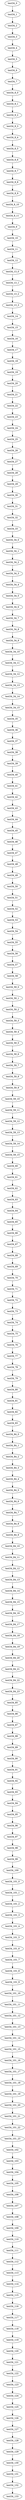 digraph G {
test34_0->test34_1;
test34_1->test34_2;
test34_2->test34_3;
test34_3->test34_4;
test34_4->test34_5;
test34_5->test34_6;
test34_6->test34_7;
test34_7->test34_8_0;
test34_8_0->test34_8_1;
test34_8_1->test34_8_2;
test34_8_2->test34_8_3;
test34_8_3->test34_8_4;
test34_8_4->test34_8_5;
test34_8_5->test34_8_6;
test34_8_6->test34_8_7;
test34_8_7->test34_8_8;
test34_8_8->test34_8_9;
test34_8_9->test34_8_10;
test34_8_10->test34_8_11;
test34_8_11->test34_9;
test34_9->test34_10;
test34_10->test34_11;
test34_11->test34_12;
test34_12->test34_13_0;
test34_13_0->test34_13_1;
test34_13_1->test34_13_2;
test34_13_2->test34_13_3;
test34_13_3->test34_14;
test34_14->test34_15;
test34_15->test34_16;
test34_16->test34_17;
test34_17->test34_18;
test34_18->test34_19;
test34_19->test34_20;
test34_20->test34_21;
test34_21->test34_22;
test34_22->test34_23;
test34_23->test34_24;
test34_24->test34_25;
test34_25->test34_26;
test34_26->test34_27;
test34_27->test34_28;
test34_28->test34_29;
test34_29->test34_30;
test34_30->test34_31;
test34_31->test34_32;
test34_32->test34_33;
test34_33->test34_34_0;
test34_34_0->test34_34_1;
test34_34_1->test34_34_2;
test34_34_2->test34_34_3;
test34_34_3->test34_34_4;
test34_34_4->test34_34_5;
test34_34_5->test34_34_6;
test34_34_6->test34_34_7;
test34_34_7->test34_34_8;
test34_34_8->test34_34_9;
test34_34_9->test34_34_10;
test34_34_10->test34_34_11;
test34_34_11->test34_34_12;
test34_34_12->test34_34_13;
test34_34_13->test34_34_14;
test34_34_14->test34_34_15;
test34_34_15->test34_35;
test34_35->test34_36;
test34_36->test34_37;
test34_37->test34_38;
test34_38->test34_39;
test34_39->test34_40;
test34_40->test34_41;
test34_41->test34_42;
test34_42->test34_43;
test34_43->test34_44;
test34_44->test34_45;
test34_45->test34_46;
test34_46->test34_47;
test34_47->test34_48;
test34_48->test34_49;
test34_49->test34_50;
test34_50->test34_51;
test34_51->test34_52;
test34_52->test34_53;
test34_53->test34_54;
test34_54->test34_55;
test34_55->test34_56;
test34_56->test34_57;
test34_57->test34_58;
test34_58->test34_59_0;
test34_59_0->test34_59_1;
test34_59_1->test34_59_2;
test34_59_2->test34_59_3;
test34_59_3->test34_59_4;
test34_59_4->test34_59_5;
test34_59_5->test34_59_6;
test34_59_6->test34_59_7;
test34_59_7->test34_59_8;
test34_59_8->test34_59_9;
test34_59_9->test34_59_10;
test34_59_10->test34_59_11;
test34_59_11->test34_59_12;
test34_59_12->test34_59_13;
test34_59_13->test34_59_14;
test34_59_14->test34_59_15;
test34_59_15->test34_60;
test34_60->test34_61;
test34_61->test34_62;
test34_62->test34_63;
test34_63->test34_64;
test34_64->test34_65;
test34_65->test34_66;
test34_66->test34_67;
test34_67->test34_68;
test34_68->test34_69;
test34_69->test34_70;
test34_70->test34_71;
test34_71->test34_72;
test34_72->test34_73;
test34_73->test34_74;
test34_74->test34_75;
test34_75->test34_76;
test34_76->test34_77;
test34_77->test34_78;
test34_78->test34_79;
test34_79->test34_80;
test34_80->test34_81;
test34_81->test34_82;
test34_82->test34_83;
test34_83->test34_84_0;
test34_84_0->test34_84_1;
test34_84_1->test34_84_2;
test34_84_2->test34_84_3;
test34_84_3->test34_84_4;
test34_84_4->test34_84_5;
test34_84_5->test34_84_6;
test34_84_6->test34_84_7;
test34_84_7->test34_84_8;
test34_84_8->test34_84_9;
test34_84_9->test34_84_10;
test34_84_10->test34_84_11;
test34_84_11->test34_84_12;
test34_84_12->test34_84_13;
test34_84_13->test34_84_14;
test34_84_14->test34_84_15;
test34_84_15->test34_84_16;
test34_84_16->test34_84_17;
test34_84_17->test34_84_18;
test34_84_18->test34_84_19;
test34_84_19->test34_84_20;
test34_84_20->test34_84_21;
test34_84_21->test34_84_22;
test34_84_22->test34_84_23;
test34_84_23->test34_85;
test34_85->test34_86;
test34_86->test34_87;
test34_87->test34_88;
test34_88->test34_89;
test34_89->test34_90;
test34_90->test34_91;
test34_91->test34_92;
test34_92->test34_93;
test34_93->test34_94;
test34_94->test34_95;
test34_95->test34_96;
test34_96->test34_97;
test34_97->test34_98;
test34_98->test34_99;
test34_99->test34_100;
test34_100->test34_101_0;
test34_101_0->test34_101_1;
test34_101_1->test34_101_2;
test34_101_2->test34_101_3;
test34_101_3->test34_101_4;
test34_101_4->test34_101_5;
test34_101_5->test34_101_6;
test34_101_6->test34_101_7;
test34_101_7->test34_101_8;
test34_101_8->test34_101_9;
test34_101_9->test34_101_10;
test34_101_10->test34_101_11;
test34_101_11->test34_101_12;
test34_101_12->test34_101_13;
test34_101_13->test34_101_14;
test34_101_14->test34_101_15;
test34_101_15->test34_101_16;
test34_101_16->test34_101_17;
test34_101_17->test34_101_18;
test34_101_18->test34_101_19;
test34_101_19->test34_101_20;
test34_101_20->test34_101_21;
test34_101_21->test34_101_22;
test34_101_22->test34_101_23;
test34_101_23->test34_102;
test34_102->test34_103;
test34_103->test34_104;
test34_104->test34_105;
test34_105->test34_106;
test34_106->test34_107;
test34_107->test34_108;
test34_108->test34_109;
test34_109->test34_110;
test34_110->test34_111;
test34_111->test34_112;
test34_112->test34_113;
test34_113->test34_114;
test34_114->test34_115;
test34_115->test34_116;
test34_116->test34_117;
test34_117->test34_118;
test34_118->test34_119;
test34_119->test34_120;
test34_120->test34_121;
test34_121->test34_122;
test34_122->test34_123;
test34_123->test34_124;
test34_124->test34_125;
test34_125->test34_126;
test34_126->test34_127;
test34_127->test34_128;
test34_128->test34_129;
test34_129->test34_130;
test34_130->test34_131;
test34_131->test34_132;
test34_132->test34_133;

}
